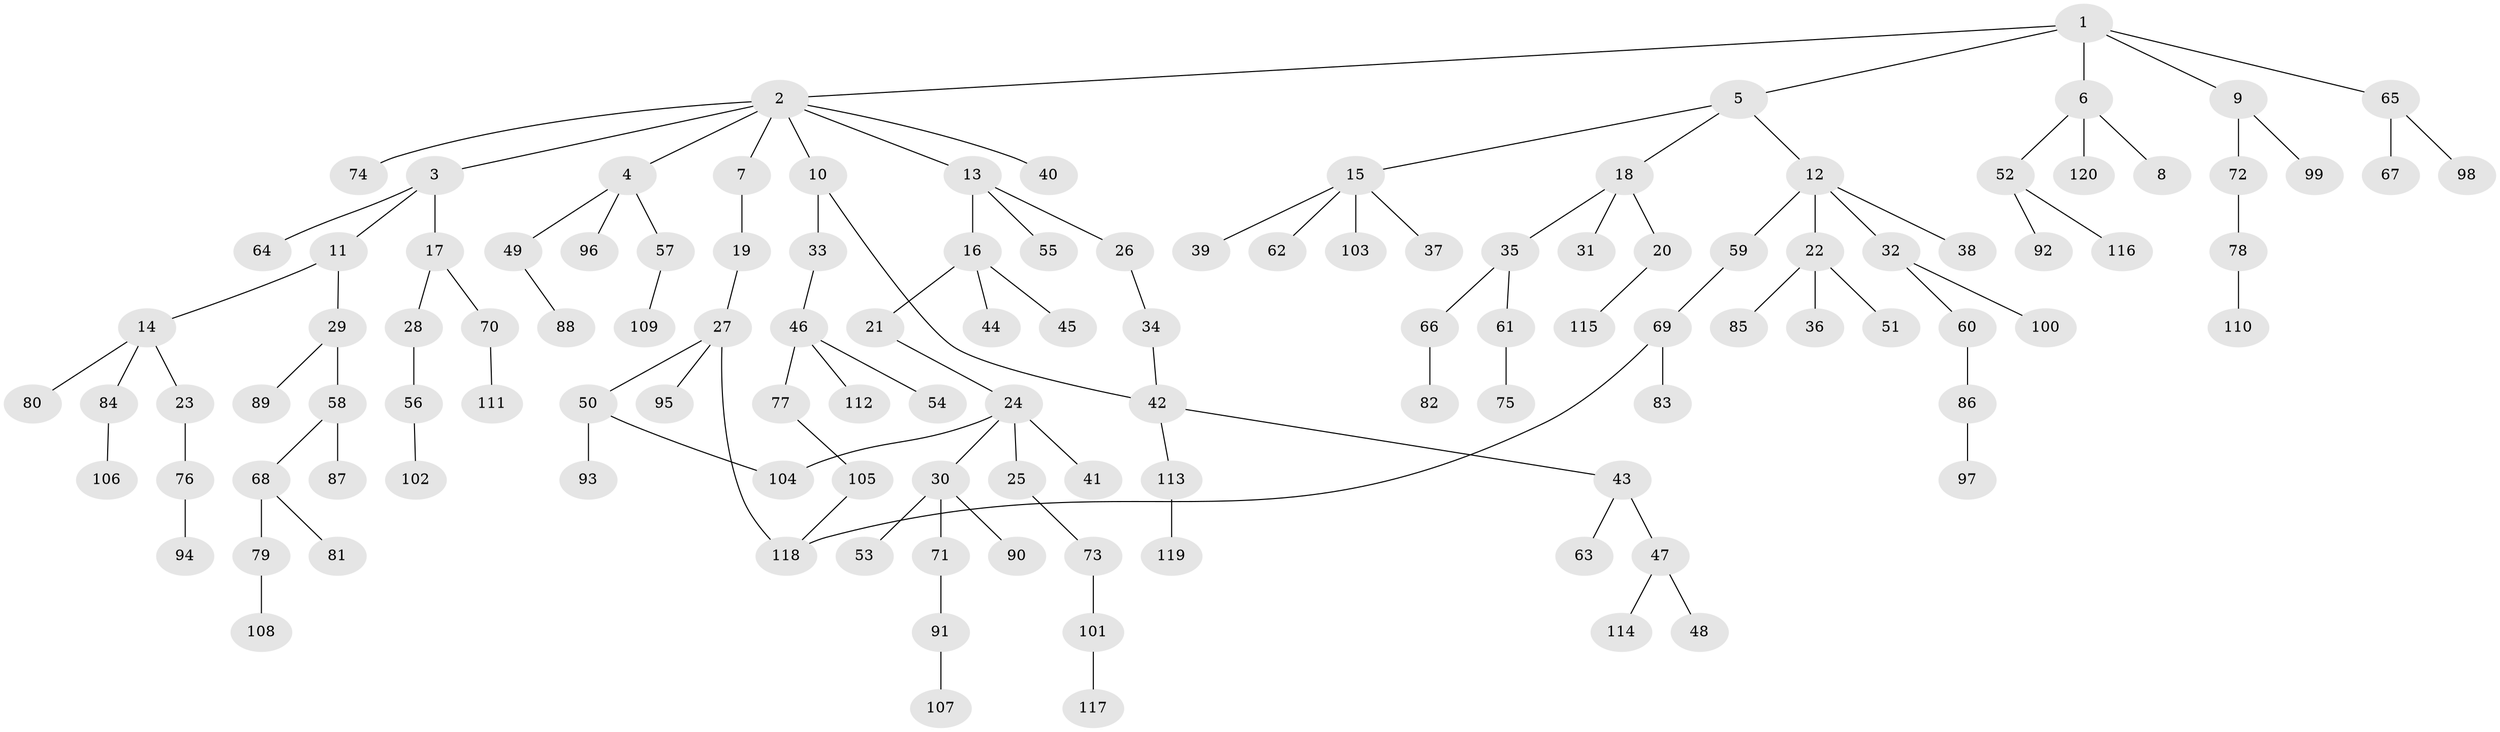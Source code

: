 // Generated by graph-tools (version 1.1) at 2025/34/03/09/25 02:34:09]
// undirected, 120 vertices, 123 edges
graph export_dot {
graph [start="1"]
  node [color=gray90,style=filled];
  1;
  2;
  3;
  4;
  5;
  6;
  7;
  8;
  9;
  10;
  11;
  12;
  13;
  14;
  15;
  16;
  17;
  18;
  19;
  20;
  21;
  22;
  23;
  24;
  25;
  26;
  27;
  28;
  29;
  30;
  31;
  32;
  33;
  34;
  35;
  36;
  37;
  38;
  39;
  40;
  41;
  42;
  43;
  44;
  45;
  46;
  47;
  48;
  49;
  50;
  51;
  52;
  53;
  54;
  55;
  56;
  57;
  58;
  59;
  60;
  61;
  62;
  63;
  64;
  65;
  66;
  67;
  68;
  69;
  70;
  71;
  72;
  73;
  74;
  75;
  76;
  77;
  78;
  79;
  80;
  81;
  82;
  83;
  84;
  85;
  86;
  87;
  88;
  89;
  90;
  91;
  92;
  93;
  94;
  95;
  96;
  97;
  98;
  99;
  100;
  101;
  102;
  103;
  104;
  105;
  106;
  107;
  108;
  109;
  110;
  111;
  112;
  113;
  114;
  115;
  116;
  117;
  118;
  119;
  120;
  1 -- 2;
  1 -- 5;
  1 -- 6;
  1 -- 9;
  1 -- 65;
  2 -- 3;
  2 -- 4;
  2 -- 7;
  2 -- 10;
  2 -- 13;
  2 -- 40;
  2 -- 74;
  3 -- 11;
  3 -- 17;
  3 -- 64;
  4 -- 49;
  4 -- 57;
  4 -- 96;
  5 -- 12;
  5 -- 15;
  5 -- 18;
  6 -- 8;
  6 -- 52;
  6 -- 120;
  7 -- 19;
  9 -- 72;
  9 -- 99;
  10 -- 33;
  10 -- 42;
  11 -- 14;
  11 -- 29;
  12 -- 22;
  12 -- 32;
  12 -- 38;
  12 -- 59;
  13 -- 16;
  13 -- 26;
  13 -- 55;
  14 -- 23;
  14 -- 80;
  14 -- 84;
  15 -- 37;
  15 -- 39;
  15 -- 62;
  15 -- 103;
  16 -- 21;
  16 -- 44;
  16 -- 45;
  17 -- 28;
  17 -- 70;
  18 -- 20;
  18 -- 31;
  18 -- 35;
  19 -- 27;
  20 -- 115;
  21 -- 24;
  22 -- 36;
  22 -- 51;
  22 -- 85;
  23 -- 76;
  24 -- 25;
  24 -- 30;
  24 -- 41;
  24 -- 104;
  25 -- 73;
  26 -- 34;
  27 -- 50;
  27 -- 95;
  27 -- 118;
  28 -- 56;
  29 -- 58;
  29 -- 89;
  30 -- 53;
  30 -- 71;
  30 -- 90;
  32 -- 60;
  32 -- 100;
  33 -- 46;
  34 -- 42;
  35 -- 61;
  35 -- 66;
  42 -- 43;
  42 -- 113;
  43 -- 47;
  43 -- 63;
  46 -- 54;
  46 -- 77;
  46 -- 112;
  47 -- 48;
  47 -- 114;
  49 -- 88;
  50 -- 93;
  50 -- 104;
  52 -- 92;
  52 -- 116;
  56 -- 102;
  57 -- 109;
  58 -- 68;
  58 -- 87;
  59 -- 69;
  60 -- 86;
  61 -- 75;
  65 -- 67;
  65 -- 98;
  66 -- 82;
  68 -- 79;
  68 -- 81;
  69 -- 83;
  69 -- 118;
  70 -- 111;
  71 -- 91;
  72 -- 78;
  73 -- 101;
  76 -- 94;
  77 -- 105;
  78 -- 110;
  79 -- 108;
  84 -- 106;
  86 -- 97;
  91 -- 107;
  101 -- 117;
  105 -- 118;
  113 -- 119;
}
